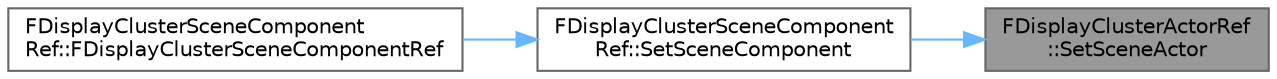 digraph "FDisplayClusterActorRef::SetSceneActor"
{
 // INTERACTIVE_SVG=YES
 // LATEX_PDF_SIZE
  bgcolor="transparent";
  edge [fontname=Helvetica,fontsize=10,labelfontname=Helvetica,labelfontsize=10];
  node [fontname=Helvetica,fontsize=10,shape=box,height=0.2,width=0.4];
  rankdir="RL";
  Node1 [id="Node000001",label="FDisplayClusterActorRef\l::SetSceneActor",height=0.2,width=0.4,color="gray40", fillcolor="grey60", style="filled", fontcolor="black",tooltip=" "];
  Node1 -> Node2 [id="edge1_Node000001_Node000002",dir="back",color="steelblue1",style="solid",tooltip=" "];
  Node2 [id="Node000002",label="FDisplayClusterSceneComponent\lRef::SetSceneComponent",height=0.2,width=0.4,color="grey40", fillcolor="white", style="filled",URL="$d9/d84/classFDisplayClusterSceneComponentRef.html#a208c36e6ced68c6f6aea0254cbbb28de",tooltip=" "];
  Node2 -> Node3 [id="edge2_Node000002_Node000003",dir="back",color="steelblue1",style="solid",tooltip=" "];
  Node3 [id="Node000003",label="FDisplayClusterSceneComponent\lRef::FDisplayClusterSceneComponentRef",height=0.2,width=0.4,color="grey40", fillcolor="white", style="filled",URL="$d9/d84/classFDisplayClusterSceneComponentRef.html#af482cb795e06459ced1987810867822e",tooltip=" "];
}
